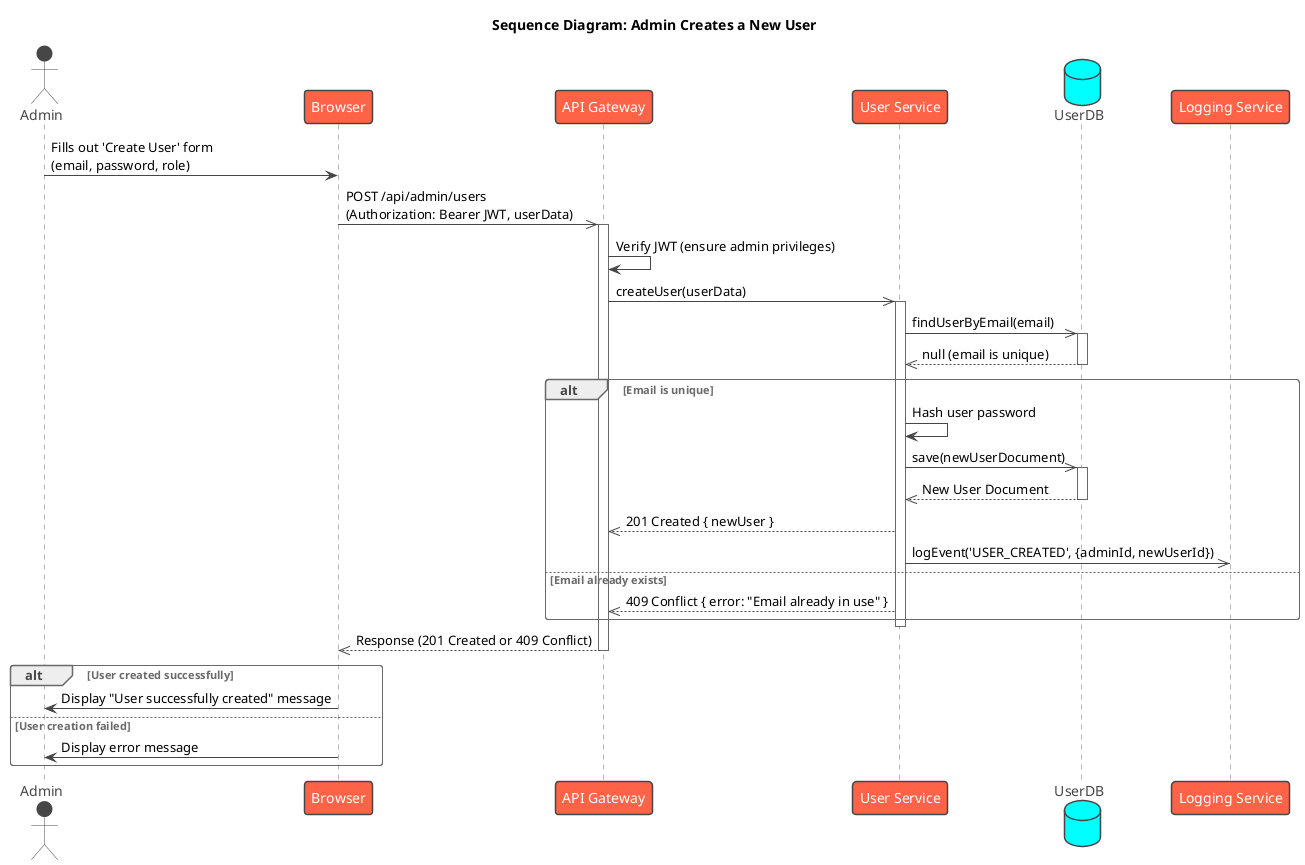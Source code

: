 @startuml
!theme vibrant

title Sequence Diagram: Admin Creates a New User

actor Admin
participant Browser
participant "API Gateway" as Gateway
participant "User Service" as UserService
database "UserDB"
participant "Logging Service" as LoggingService

Admin -> Browser : Fills out 'Create User' form\n(email, password, role)
Browser ->> Gateway : POST /api/admin/users\n(Authorization: Bearer JWT, userData)
activate Gateway

Gateway -> Gateway : Verify JWT (ensure admin privileges)
Gateway ->> UserService : createUser(userData)
activate UserService

UserService ->> UserDB : findUserByEmail(email)
activate UserDB
UserDB -->> UserService : null (email is unique)
deactivate UserDB

alt Email is unique
    UserService -> UserService : Hash user password
    UserService ->> UserDB : save(newUserDocument)
    activate UserDB
    UserDB -->> UserService : New User Document
    deactivate UserDB

    UserService -->> Gateway : 201 Created { newUser }
    
    ' Asynchronous Logging
    UserService ->> LoggingService : logEvent('USER_CREATED', {adminId, newUserId})

else Email already exists
    UserService -->> Gateway : 409 Conflict { error: "Email already in use" }
end

deactivate UserService
Gateway -->> Browser : Response (201 Created or 409 Conflict)
deactivate Gateway

alt User created successfully
    Browser -> Admin : Display "User successfully created" message
else User creation failed
    Browser -> Admin : Display error message
end

@enduml
